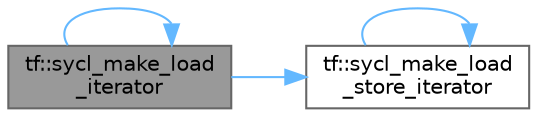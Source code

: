 digraph "tf::sycl_make_load_iterator"
{
 // LATEX_PDF_SIZE
  bgcolor="transparent";
  edge [fontname=Helvetica,fontsize=10,labelfontname=Helvetica,labelfontsize=10];
  node [fontname=Helvetica,fontsize=10,shape=box,height=0.2,width=0.4];
  rankdir="LR";
  Node1 [id="Node000001",label="tf::sycl_make_load\l_iterator",height=0.2,width=0.4,color="gray40", fillcolor="grey60", style="filled", fontcolor="black",tooltip=" "];
  Node1 -> Node1 [id="edge1_Node000001_Node000001",color="steelblue1",style="solid",tooltip=" "];
  Node1 -> Node2 [id="edge2_Node000001_Node000002",color="steelblue1",style="solid",tooltip=" "];
  Node2 [id="Node000002",label="tf::sycl_make_load\l_store_iterator",height=0.2,width=0.4,color="grey40", fillcolor="white", style="filled",URL="$namespacetf.html#aef60e61a8a40a1e3fe79441aaf8200d7",tooltip=" "];
  Node2 -> Node2 [id="edge3_Node000002_Node000002",color="steelblue1",style="solid",tooltip=" "];
}
